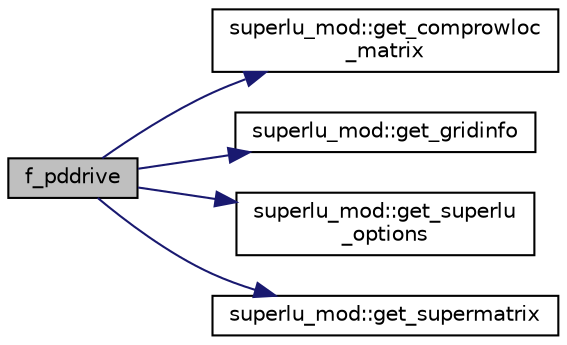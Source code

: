 digraph "f_pddrive"
{
 // LATEX_PDF_SIZE
  edge [fontname="Helvetica",fontsize="10",labelfontname="Helvetica",labelfontsize="10"];
  node [fontname="Helvetica",fontsize="10",shape=record];
  rankdir="LR";
  Node1 [label="f_pddrive",height=0.2,width=0.4,color="black", fillcolor="grey75", style="filled", fontcolor="black",tooltip=" "];
  Node1 -> Node2 [color="midnightblue",fontsize="10",style="solid",fontname="Helvetica"];
  Node2 [label="superlu_mod::get_comprowloc\l_matrix",height=0.2,width=0.4,color="black", fillcolor="white", style="filled",URL="$namespacesuperlu__mod.html#a736d1316276118d8b167a4bbaec9217f",tooltip=" "];
  Node1 -> Node3 [color="midnightblue",fontsize="10",style="solid",fontname="Helvetica"];
  Node3 [label="superlu_mod::get_gridinfo",height=0.2,width=0.4,color="black", fillcolor="white", style="filled",URL="$namespacesuperlu__mod.html#abd5992ef990ebc2cba92c7fd9161a36e",tooltip=" "];
  Node1 -> Node4 [color="midnightblue",fontsize="10",style="solid",fontname="Helvetica"];
  Node4 [label="superlu_mod::get_superlu\l_options",height=0.2,width=0.4,color="black", fillcolor="white", style="filled",URL="$namespacesuperlu__mod.html#aaddd2b6e6c1b11e9a18f29dc780b3538",tooltip=" "];
  Node1 -> Node5 [color="midnightblue",fontsize="10",style="solid",fontname="Helvetica"];
  Node5 [label="superlu_mod::get_supermatrix",height=0.2,width=0.4,color="black", fillcolor="white", style="filled",URL="$namespacesuperlu__mod.html#ac836348450f8ef31d12d9c664fd0d121",tooltip=" "];
}
